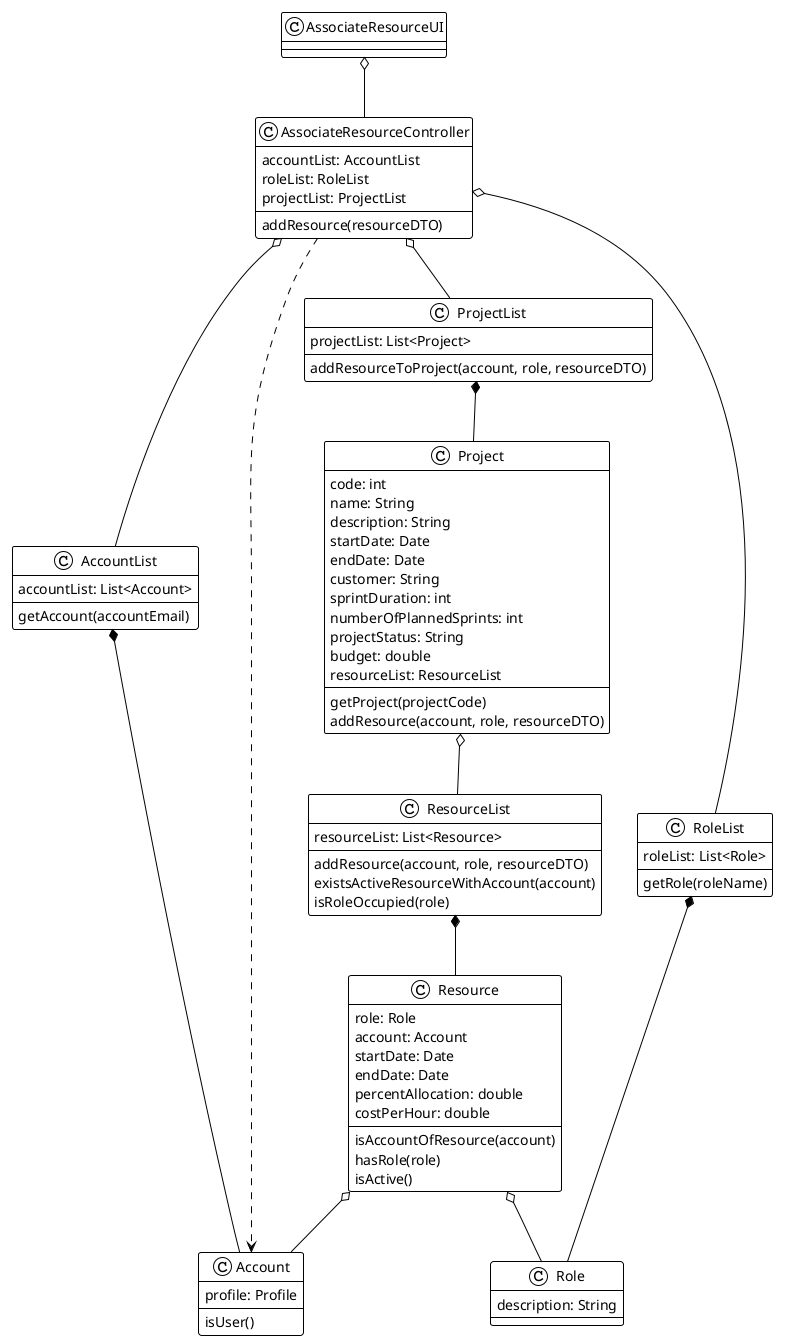 @startuml
!theme plain

class AssociateResourceUI {
}

class AssociateResourceController {
accountList: AccountList
roleList: RoleList
projectList: ProjectList
addResource(resourceDTO)
}

class AccountList {
accountList: List<Account>
getAccount(accountEmail)
}

class Account {
profile: Profile
isUser()
}

class RoleList {
roleList: List<Role>
getRole(roleName)
}

class Role {
description: String
}

class ProjectList {
projectList: List<Project>
addResourceToProject(account, role, resourceDTO)
}

class Project {
code: int
name: String
description: String
startDate: Date
endDate: Date
customer: String
sprintDuration: int
numberOfPlannedSprints: int
projectStatus: String
budget: double
resourceList: ResourceList
getProject(projectCode)
addResource(account, role, resourceDTO)
}

class ResourceList {
resourceList: List<Resource>
addResource(account, role, resourceDTO)
existsActiveResourceWithAccount(account)
isRoleOccupied(role)
}

class Resource {
role: Role
account: Account
startDate: Date
endDate: Date
percentAllocation: double
costPerHour: double
isAccountOfResource(account)
hasRole(role)
isActive()
}

AssociateResourceUI o-- AssociateResourceController
AssociateResourceController o-- ProjectList
ProjectList *-- Project
Project o-- ResourceList
ResourceList *-- Resource
AccountList *-- Account
RoleList *-- Role
AssociateResourceController o-- AccountList
AssociateResourceController ..> Account
AssociateResourceController o-- RoleList
Resource o-- Account
Resource o-- Role
@enduml
